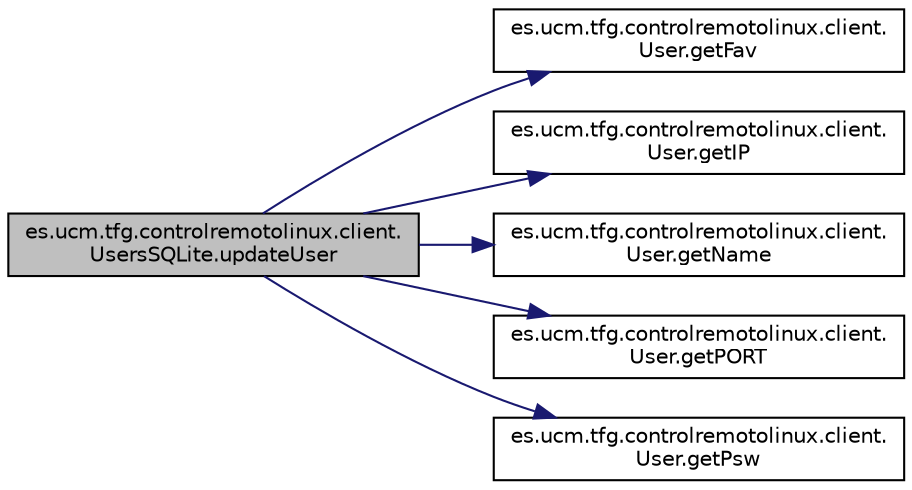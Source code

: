 digraph "es.ucm.tfg.controlremotolinux.client.UsersSQLite.updateUser"
{
  edge [fontname="Helvetica",fontsize="10",labelfontname="Helvetica",labelfontsize="10"];
  node [fontname="Helvetica",fontsize="10",shape=record];
  rankdir="LR";
  Node1 [label="es.ucm.tfg.controlremotolinux.client.\lUsersSQLite.updateUser",height=0.2,width=0.4,color="black", fillcolor="grey75", style="filled" fontcolor="black"];
  Node1 -> Node2 [color="midnightblue",fontsize="10",style="solid",fontname="Helvetica"];
  Node2 [label="es.ucm.tfg.controlremotolinux.client.\lUser.getFav",height=0.2,width=0.4,color="black", fillcolor="white", style="filled",URL="$classes_1_1ucm_1_1tfg_1_1controlremotolinux_1_1client_1_1User.html#afeef5440c51148475ec40449f811e731"];
  Node1 -> Node3 [color="midnightblue",fontsize="10",style="solid",fontname="Helvetica"];
  Node3 [label="es.ucm.tfg.controlremotolinux.client.\lUser.getIP",height=0.2,width=0.4,color="black", fillcolor="white", style="filled",URL="$classes_1_1ucm_1_1tfg_1_1controlremotolinux_1_1client_1_1User.html#a3ca42d141d23695fb23267259d66ba8d"];
  Node1 -> Node4 [color="midnightblue",fontsize="10",style="solid",fontname="Helvetica"];
  Node4 [label="es.ucm.tfg.controlremotolinux.client.\lUser.getName",height=0.2,width=0.4,color="black", fillcolor="white", style="filled",URL="$classes_1_1ucm_1_1tfg_1_1controlremotolinux_1_1client_1_1User.html#a9a224b1386a94768f5fcecd2808a9233"];
  Node1 -> Node5 [color="midnightblue",fontsize="10",style="solid",fontname="Helvetica"];
  Node5 [label="es.ucm.tfg.controlremotolinux.client.\lUser.getPORT",height=0.2,width=0.4,color="black", fillcolor="white", style="filled",URL="$classes_1_1ucm_1_1tfg_1_1controlremotolinux_1_1client_1_1User.html#a4360af18965579e2dd9055d8255519b4"];
  Node1 -> Node6 [color="midnightblue",fontsize="10",style="solid",fontname="Helvetica"];
  Node6 [label="es.ucm.tfg.controlremotolinux.client.\lUser.getPsw",height=0.2,width=0.4,color="black", fillcolor="white", style="filled",URL="$classes_1_1ucm_1_1tfg_1_1controlremotolinux_1_1client_1_1User.html#a503cace3feb13cc0094741f2ef3e0c43"];
}

